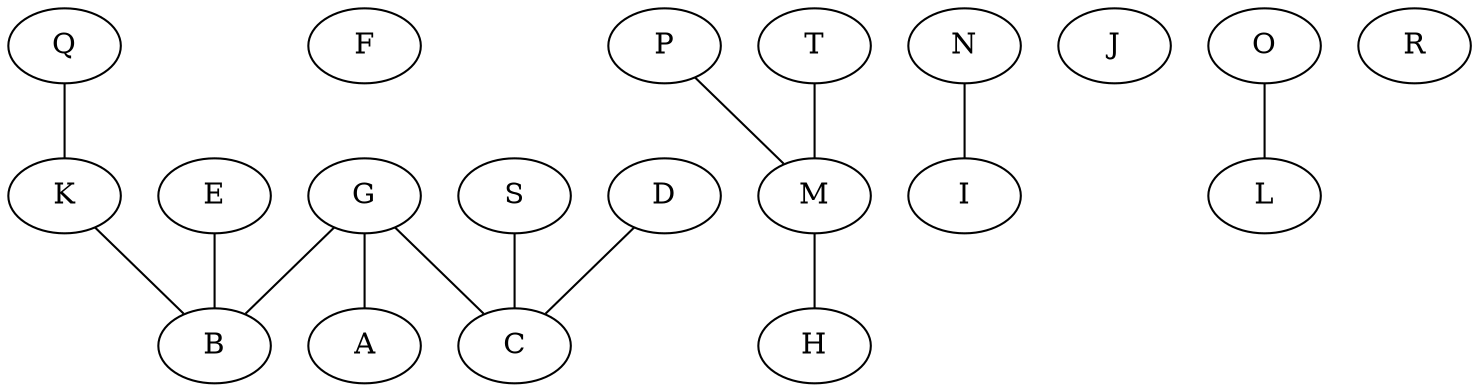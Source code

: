 graph {
	0 [label=A]
	1 [label=B]
	2 [label=C]
	3 [label=D]
	4 [label=E]
	5 [label=F]
	6 [label=G]
	7 [label=H]
	8 [label=I]
	9 [label=J]
	10 [label=K]
	11 [label=L]
	12 [label=M]
	13 [label=N]
	14 [label=O]
	15 [label=P]
	16 [label=Q]
	17 [label=R]
	18 [label=S]
	19 [label=T]
	3 -- 2
	4 -- 1
	6 -- 0
	6 -- 2
	6 -- 1
	10 -- 1
	12 -- 7
	13 -- 8
	14 -- 11
	15 -- 12
	16 -- 10
	18 -- 2
	19 -- 12
}
